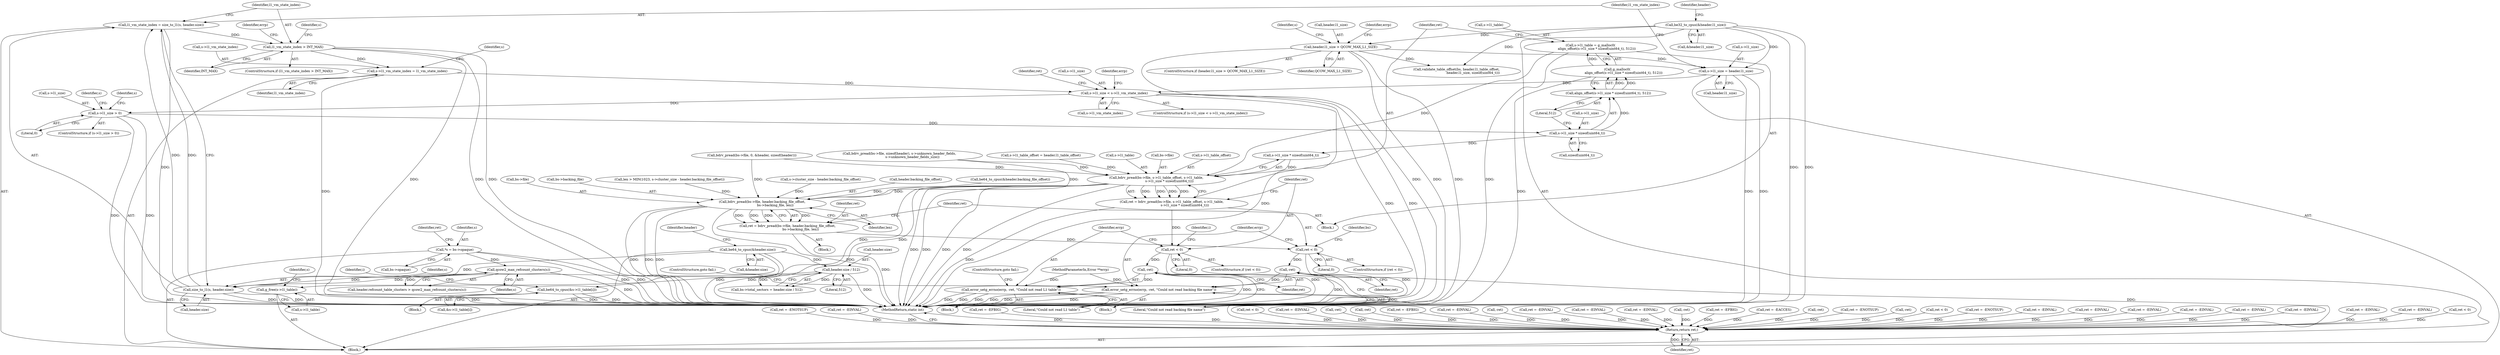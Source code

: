 digraph "0_qemu_6a83f8b5bec6f59e56cc49bd49e4c3f8f805d56f_0@API" {
"1000909" [label="(Call,s->l1_table = g_malloc0(\n            align_offset(s->l1_size * sizeof(uint64_t), 512)))"];
"1000913" [label="(Call,g_malloc0(\n            align_offset(s->l1_size * sizeof(uint64_t), 512)))"];
"1000914" [label="(Call,align_offset(s->l1_size * sizeof(uint64_t), 512))"];
"1000915" [label="(Call,s->l1_size * sizeof(uint64_t))"];
"1000903" [label="(Call,s->l1_size > 0)"];
"1000858" [label="(Call,s->l1_size < s->l1_vm_state_index)"];
"1000825" [label="(Call,s->l1_size = header.l1_size)"];
"1000806" [label="(Call,header.l1_size > QCOW_MAX_L1_SIZE)"];
"1000213" [label="(Call,be32_to_cpus(&header.l1_size))"];
"1000852" [label="(Call,s->l1_vm_state_index = l1_vm_state_index)"];
"1000840" [label="(Call,l1_vm_state_index > INT_MAX)"];
"1000832" [label="(Call,l1_vm_state_index = size_to_l1(s, header.size))"];
"1000834" [label="(Call,size_to_l1(s, header.size))"];
"1000737" [label="(Call,qcow2_max_refcount_clusters(s))"];
"1000127" [label="(Call,*s = bs->opaque)"];
"1000193" [label="(Call,be64_to_cpus(&header.size))"];
"1000681" [label="(Call,header.size / 512)"];
"1000924" [label="(Call,bdrv_pread(bs->file, s->l1_table_offset, s->l1_table,\n                         s->l1_size * sizeof(uint64_t)))"];
"1000922" [label="(Call,ret = bdrv_pread(bs->file, s->l1_table_offset, s->l1_table,\n                         s->l1_size * sizeof(uint64_t)))"];
"1000941" [label="(Call,ret < 0)"];
"1000947" [label="(Call,-ret)"];
"1000945" [label="(Call,error_setg_errno(errp, -ret, \"Could not read L1 table\"))"];
"1001480" [label="(Return,return ret;)"];
"1000963" [label="(Call,be64_to_cpus(&s->l1_table[i]))"];
"1001095" [label="(Call,bdrv_pread(bs->file, header.backing_file_offset,\n                         bs->backing_file, len))"];
"1001093" [label="(Call,ret = bdrv_pread(bs->file, header.backing_file_offset,\n                         bs->backing_file, len))"];
"1001107" [label="(Call,ret < 0)"];
"1001113" [label="(Call,-ret)"];
"1001111" [label="(Call,error_setg_errno(errp, -ret, \"Could not read backing file name\"))"];
"1001443" [label="(Call,g_free(s->l1_table))"];
"1000923" [label="(Identifier,ret)"];
"1000904" [label="(Call,s->l1_size)"];
"1000913" [label="(Call,g_malloc0(\n            align_offset(s->l1_size * sizeof(uint64_t), 512)))"];
"1000858" [label="(Call,s->l1_size < s->l1_vm_state_index)"];
"1000129" [label="(Call,bs->opaque)"];
"1000941" [label="(Call,ret < 0)"];
"1000856" [label="(Identifier,l1_vm_state_index)"];
"1001449" [label="(Identifier,s)"];
"1001088" [label="(Call,ret = -EINVAL)"];
"1001480" [label="(Return,return ret;)"];
"1000422" [label="(Call,ret = -EINVAL)"];
"1000943" [label="(Literal,0)"];
"1001482" [label="(MethodReturn,static int)"];
"1000836" [label="(Call,header.size)"];
"1000972" [label="(Identifier,s)"];
"1000201" [label="(Identifier,header)"];
"1000895" [label="(Call,s->l1_table_offset = header.l1_table_offset)"];
"1001443" [label="(Call,g_free(s->l1_table))"];
"1000738" [label="(Identifier,s)"];
"1000911" [label="(Identifier,s)"];
"1000934" [label="(Call,s->l1_size * sizeof(uint64_t))"];
"1000916" [label="(Call,s->l1_size)"];
"1000907" [label="(Literal,0)"];
"1000124" [label="(MethodParameterIn,Error **errp)"];
"1000128" [label="(Identifier,s)"];
"1000797" [label="(Call,ret < 0)"];
"1000612" [label="(Call,ret = -ENOTSUP)"];
"1000931" [label="(Call,s->l1_table)"];
"1000743" [label="(Call,ret = -EINVAL)"];
"1000677" [label="(Call,bs->total_sectors = header.size / 512)"];
"1001099" [label="(Call,header.backing_file_offset)"];
"1000840" [label="(Call,l1_vm_state_index > INT_MAX)"];
"1000820" [label="(Call,ret = -EFBIG)"];
"1000948" [label="(Identifier,ret)"];
"1000761" [label="(Call,ret < 0)"];
"1001109" [label="(Literal,0)"];
"1001115" [label="(Literal,\"Could not read backing file name\")"];
"1001105" [label="(Identifier,len)"];
"1001253" [label="(Call,ret = -EINVAL)"];
"1000193" [label="(Call,be64_to_cpus(&header.size))"];
"1000902" [label="(ControlStructure,if (s->l1_size > 0))"];
"1000925" [label="(Call,bs->file)"];
"1001149" [label="(Call,-ret)"];
"1001066" [label="(Block,)"];
"1001107" [label="(Call,ret < 0)"];
"1000169" [label="(Call,-ret)"];
"1000813" [label="(Identifier,errp)"];
"1000681" [label="(Call,header.size / 512)"];
"1000125" [label="(Block,)"];
"1000928" [label="(Call,s->l1_table_offset)"];
"1000847" [label="(Call,ret = -EFBIG)"];
"1000637" [label="(Call,ret = -EINVAL)"];
"1001027" [label="(Call,-ret)"];
"1000949" [label="(Literal,\"Could not read L1 table\")"];
"1001055" [label="(Call,ret = -EINVAL)"];
"1000867" [label="(Identifier,errp)"];
"1000827" [label="(Identifier,s)"];
"1000947" [label="(Call,-ret)"];
"1000807" [label="(Call,header.l1_size)"];
"1000842" [label="(Identifier,INT_MAX)"];
"1000875" [label="(Identifier,ret)"];
"1000961" [label="(Identifier,i)"];
"1000248" [label="(Call,ret = -EINVAL)"];
"1001116" [label="(ControlStructure,goto fail;)"];
"1000136" [label="(Identifier,ret)"];
"1000839" [label="(ControlStructure,if (l1_vm_state_index > INT_MAX))"];
"1000869" [label="(Call,ret = -EINVAL)"];
"1001108" [label="(Identifier,ret)"];
"1000963" [label="(Call,be64_to_cpus(&s->l1_table[i]))"];
"1000942" [label="(Identifier,ret)"];
"1000737" [label="(Call,qcow2_max_refcount_clusters(s))"];
"1001095" [label="(Call,bdrv_pread(bs->file, header.backing_file_offset,\n                         bs->backing_file, len))"];
"1000194" [label="(Call,&header.size)"];
"1001481" [label="(Identifier,ret)"];
"1001229" [label="(Call,-ret)"];
"1000214" [label="(Call,&header.l1_size)"];
"1001444" [label="(Call,s->l1_table)"];
"1000682" [label="(Call,header.size)"];
"1000826" [label="(Call,s->l1_size)"];
"1000834" [label="(Call,size_to_l1(s, header.size))"];
"1000183" [label="(Call,be64_to_cpus(&header.backing_file_offset))"];
"1000962" [label="(Block,)"];
"1000953" [label="(Identifier,i)"];
"1000946" [label="(Identifier,errp)"];
"1000835" [label="(Identifier,s)"];
"1000944" [label="(Block,)"];
"1000876" [label="(Call,validate_table_offset(bs, header.l1_table_offset,\n                                header.l1_size, sizeof(uint64_t)))"];
"1000860" [label="(Identifier,s)"];
"1000815" [label="(Call,ret = -EFBIG)"];
"1000591" [label="(Call,ret = -EACCES)"];
"1001111" [label="(Call,error_setg_errno(errp, -ret, \"Could not read backing file name\"))"];
"1001114" [label="(Identifier,ret)"];
"1001184" [label="(Call,-ret)"];
"1000805" [label="(ControlStructure,if (header.l1_size > QCOW_MAX_L1_SIZE))"];
"1000273" [label="(Call,ret = -ENOTSUP)"];
"1001106" [label="(ControlStructure,if (ret < 0))"];
"1000852" [label="(Call,s->l1_vm_state_index = l1_vm_state_index)"];
"1000964" [label="(Call,&s->l1_table[i])"];
"1001113" [label="(Call,-ret)"];
"1000832" [label="(Call,l1_vm_state_index = size_to_l1(s, header.size))"];
"1001096" [label="(Call,bs->file)"];
"1000853" [label="(Call,s->l1_vm_state_index)"];
"1000841" [label="(Identifier,l1_vm_state_index)"];
"1000474" [label="(Call,-ret)"];
"1001120" [label="(Identifier,bs)"];
"1000854" [label="(Identifier,s)"];
"1001110" [label="(Block,)"];
"1000127" [label="(Call,*s = bs->opaque)"];
"1000833" [label="(Identifier,l1_vm_state_index)"];
"1000733" [label="(Call,header.refcount_table_clusters > qcow2_max_refcount_clusters(s))"];
"1000153" [label="(Call,bdrv_pread(bs->file, 0, &header, sizeof(header)))"];
"1000914" [label="(Call,align_offset(s->l1_size * sizeof(uint64_t), 512))"];
"1000221" [label="(Identifier,header)"];
"1000862" [label="(Call,s->l1_vm_state_index)"];
"1001102" [label="(Call,bs->backing_file)"];
"1000859" [label="(Call,s->l1_size)"];
"1001093" [label="(Call,ret = bdrv_pread(bs->file, header.backing_file_offset,\n                         bs->backing_file, len))"];
"1000213" [label="(Call,be32_to_cpus(&header.l1_size))"];
"1000685" [label="(Literal,512)"];
"1001073" [label="(Call,len > MIN(1023, s->cluster_size - header.backing_file_offset))"];
"1000924" [label="(Call,bdrv_pread(bs->file, s->l1_table_offset, s->l1_table,\n                         s->l1_size * sizeof(uint64_t)))"];
"1000945" [label="(Call,error_setg_errno(errp, -ret, \"Could not read L1 table\"))"];
"1001112" [label="(Identifier,errp)"];
"1000915" [label="(Call,s->l1_size * sizeof(uint64_t))"];
"1000455" [label="(Call,bdrv_pread(bs->file, sizeof(header), s->unknown_header_fields,\n                         s->unknown_header_fields_size))"];
"1000919" [label="(Call,sizeof(uint64_t))"];
"1001094" [label="(Identifier,ret)"];
"1000921" [label="(Literal,512)"];
"1000845" [label="(Identifier,errp)"];
"1000910" [label="(Call,s->l1_table)"];
"1001077" [label="(Call,s->cluster_size - header.backing_file_offset)"];
"1000829" [label="(Call,header.l1_size)"];
"1000810" [label="(Identifier,QCOW_MAX_L1_SIZE)"];
"1000940" [label="(ControlStructure,if (ret < 0))"];
"1000887" [label="(Call,ret < 0)"];
"1000806" [label="(Call,header.l1_size > QCOW_MAX_L1_SIZE)"];
"1000564" [label="(Call,ret = -ENOTSUP)"];
"1001364" [label="(Call,ret = -EINVAL)"];
"1000779" [label="(Call,ret = -EINVAL)"];
"1000908" [label="(Block,)"];
"1000922" [label="(Call,ret = bdrv_pread(bs->file, s->l1_table_offset, s->l1_table,\n                         s->l1_size * sizeof(uint64_t)))"];
"1000490" [label="(Call,ret = -EINVAL)"];
"1000304" [label="(Call,ret = -EINVAL)"];
"1000909" [label="(Call,s->l1_table = g_malloc0(\n            align_offset(s->l1_size * sizeof(uint64_t), 512)))"];
"1000903" [label="(Call,s->l1_size > 0)"];
"1000405" [label="(Call,ret = -EINVAL)"];
"1000950" [label="(ControlStructure,goto fail;)"];
"1000857" [label="(ControlStructure,if (s->l1_size < s->l1_vm_state_index))"];
"1001416" [label="(Call,ret = -EINVAL)"];
"1000825" [label="(Call,s->l1_size = header.l1_size)"];
"1000909" -> "1000908"  [label="AST: "];
"1000909" -> "1000913"  [label="CFG: "];
"1000910" -> "1000909"  [label="AST: "];
"1000913" -> "1000909"  [label="AST: "];
"1000923" -> "1000909"  [label="CFG: "];
"1000909" -> "1001482"  [label="DDG: "];
"1000913" -> "1000909"  [label="DDG: "];
"1000909" -> "1000924"  [label="DDG: "];
"1000913" -> "1000914"  [label="CFG: "];
"1000914" -> "1000913"  [label="AST: "];
"1000913" -> "1001482"  [label="DDG: "];
"1000914" -> "1000913"  [label="DDG: "];
"1000914" -> "1000913"  [label="DDG: "];
"1000914" -> "1000921"  [label="CFG: "];
"1000915" -> "1000914"  [label="AST: "];
"1000921" -> "1000914"  [label="AST: "];
"1000915" -> "1000914"  [label="DDG: "];
"1000915" -> "1000919"  [label="CFG: "];
"1000916" -> "1000915"  [label="AST: "];
"1000919" -> "1000915"  [label="AST: "];
"1000921" -> "1000915"  [label="CFG: "];
"1000903" -> "1000915"  [label="DDG: "];
"1000915" -> "1000934"  [label="DDG: "];
"1000903" -> "1000902"  [label="AST: "];
"1000903" -> "1000907"  [label="CFG: "];
"1000904" -> "1000903"  [label="AST: "];
"1000907" -> "1000903"  [label="AST: "];
"1000911" -> "1000903"  [label="CFG: "];
"1000972" -> "1000903"  [label="CFG: "];
"1000903" -> "1001482"  [label="DDG: "];
"1000903" -> "1001482"  [label="DDG: "];
"1000858" -> "1000903"  [label="DDG: "];
"1000858" -> "1000857"  [label="AST: "];
"1000858" -> "1000862"  [label="CFG: "];
"1000859" -> "1000858"  [label="AST: "];
"1000862" -> "1000858"  [label="AST: "];
"1000867" -> "1000858"  [label="CFG: "];
"1000875" -> "1000858"  [label="CFG: "];
"1000858" -> "1001482"  [label="DDG: "];
"1000858" -> "1001482"  [label="DDG: "];
"1000858" -> "1001482"  [label="DDG: "];
"1000825" -> "1000858"  [label="DDG: "];
"1000852" -> "1000858"  [label="DDG: "];
"1000825" -> "1000125"  [label="AST: "];
"1000825" -> "1000829"  [label="CFG: "];
"1000826" -> "1000825"  [label="AST: "];
"1000829" -> "1000825"  [label="AST: "];
"1000833" -> "1000825"  [label="CFG: "];
"1000825" -> "1001482"  [label="DDG: "];
"1000825" -> "1001482"  [label="DDG: "];
"1000806" -> "1000825"  [label="DDG: "];
"1000213" -> "1000825"  [label="DDG: "];
"1000806" -> "1000805"  [label="AST: "];
"1000806" -> "1000810"  [label="CFG: "];
"1000807" -> "1000806"  [label="AST: "];
"1000810" -> "1000806"  [label="AST: "];
"1000813" -> "1000806"  [label="CFG: "];
"1000827" -> "1000806"  [label="CFG: "];
"1000806" -> "1001482"  [label="DDG: "];
"1000806" -> "1001482"  [label="DDG: "];
"1000806" -> "1001482"  [label="DDG: "];
"1000213" -> "1000806"  [label="DDG: "];
"1000806" -> "1000876"  [label="DDG: "];
"1000213" -> "1000125"  [label="AST: "];
"1000213" -> "1000214"  [label="CFG: "];
"1000214" -> "1000213"  [label="AST: "];
"1000221" -> "1000213"  [label="CFG: "];
"1000213" -> "1001482"  [label="DDG: "];
"1000213" -> "1001482"  [label="DDG: "];
"1000213" -> "1000876"  [label="DDG: "];
"1000852" -> "1000125"  [label="AST: "];
"1000852" -> "1000856"  [label="CFG: "];
"1000853" -> "1000852"  [label="AST: "];
"1000856" -> "1000852"  [label="AST: "];
"1000860" -> "1000852"  [label="CFG: "];
"1000852" -> "1001482"  [label="DDG: "];
"1000840" -> "1000852"  [label="DDG: "];
"1000840" -> "1000839"  [label="AST: "];
"1000840" -> "1000842"  [label="CFG: "];
"1000841" -> "1000840"  [label="AST: "];
"1000842" -> "1000840"  [label="AST: "];
"1000845" -> "1000840"  [label="CFG: "];
"1000854" -> "1000840"  [label="CFG: "];
"1000840" -> "1001482"  [label="DDG: "];
"1000840" -> "1001482"  [label="DDG: "];
"1000840" -> "1001482"  [label="DDG: "];
"1000832" -> "1000840"  [label="DDG: "];
"1000832" -> "1000125"  [label="AST: "];
"1000832" -> "1000834"  [label="CFG: "];
"1000833" -> "1000832"  [label="AST: "];
"1000834" -> "1000832"  [label="AST: "];
"1000841" -> "1000832"  [label="CFG: "];
"1000832" -> "1001482"  [label="DDG: "];
"1000834" -> "1000832"  [label="DDG: "];
"1000834" -> "1000832"  [label="DDG: "];
"1000834" -> "1000836"  [label="CFG: "];
"1000835" -> "1000834"  [label="AST: "];
"1000836" -> "1000834"  [label="AST: "];
"1000834" -> "1001482"  [label="DDG: "];
"1000834" -> "1001482"  [label="DDG: "];
"1000737" -> "1000834"  [label="DDG: "];
"1000193" -> "1000834"  [label="DDG: "];
"1000681" -> "1000834"  [label="DDG: "];
"1000737" -> "1000733"  [label="AST: "];
"1000737" -> "1000738"  [label="CFG: "];
"1000738" -> "1000737"  [label="AST: "];
"1000733" -> "1000737"  [label="CFG: "];
"1000737" -> "1001482"  [label="DDG: "];
"1000737" -> "1000733"  [label="DDG: "];
"1000127" -> "1000737"  [label="DDG: "];
"1000127" -> "1000125"  [label="AST: "];
"1000127" -> "1000129"  [label="CFG: "];
"1000128" -> "1000127"  [label="AST: "];
"1000129" -> "1000127"  [label="AST: "];
"1000136" -> "1000127"  [label="CFG: "];
"1000127" -> "1001482"  [label="DDG: "];
"1000127" -> "1001482"  [label="DDG: "];
"1000193" -> "1000125"  [label="AST: "];
"1000193" -> "1000194"  [label="CFG: "];
"1000194" -> "1000193"  [label="AST: "];
"1000201" -> "1000193"  [label="CFG: "];
"1000193" -> "1001482"  [label="DDG: "];
"1000193" -> "1001482"  [label="DDG: "];
"1000193" -> "1000681"  [label="DDG: "];
"1000681" -> "1000677"  [label="AST: "];
"1000681" -> "1000685"  [label="CFG: "];
"1000682" -> "1000681"  [label="AST: "];
"1000685" -> "1000681"  [label="AST: "];
"1000677" -> "1000681"  [label="CFG: "];
"1000681" -> "1001482"  [label="DDG: "];
"1000681" -> "1000677"  [label="DDG: "];
"1000681" -> "1000677"  [label="DDG: "];
"1000924" -> "1000922"  [label="AST: "];
"1000924" -> "1000934"  [label="CFG: "];
"1000925" -> "1000924"  [label="AST: "];
"1000928" -> "1000924"  [label="AST: "];
"1000931" -> "1000924"  [label="AST: "];
"1000934" -> "1000924"  [label="AST: "];
"1000922" -> "1000924"  [label="CFG: "];
"1000924" -> "1001482"  [label="DDG: "];
"1000924" -> "1001482"  [label="DDG: "];
"1000924" -> "1001482"  [label="DDG: "];
"1000924" -> "1001482"  [label="DDG: "];
"1000924" -> "1000922"  [label="DDG: "];
"1000924" -> "1000922"  [label="DDG: "];
"1000924" -> "1000922"  [label="DDG: "];
"1000924" -> "1000922"  [label="DDG: "];
"1000153" -> "1000924"  [label="DDG: "];
"1000455" -> "1000924"  [label="DDG: "];
"1000895" -> "1000924"  [label="DDG: "];
"1000934" -> "1000924"  [label="DDG: "];
"1000924" -> "1000963"  [label="DDG: "];
"1000924" -> "1001095"  [label="DDG: "];
"1000924" -> "1001443"  [label="DDG: "];
"1000922" -> "1000908"  [label="AST: "];
"1000923" -> "1000922"  [label="AST: "];
"1000942" -> "1000922"  [label="CFG: "];
"1000922" -> "1001482"  [label="DDG: "];
"1000922" -> "1000941"  [label="DDG: "];
"1000941" -> "1000940"  [label="AST: "];
"1000941" -> "1000943"  [label="CFG: "];
"1000942" -> "1000941"  [label="AST: "];
"1000943" -> "1000941"  [label="AST: "];
"1000946" -> "1000941"  [label="CFG: "];
"1000953" -> "1000941"  [label="CFG: "];
"1000941" -> "1001482"  [label="DDG: "];
"1000941" -> "1000947"  [label="DDG: "];
"1000947" -> "1000945"  [label="AST: "];
"1000947" -> "1000948"  [label="CFG: "];
"1000948" -> "1000947"  [label="AST: "];
"1000949" -> "1000947"  [label="CFG: "];
"1000947" -> "1001482"  [label="DDG: "];
"1000947" -> "1000945"  [label="DDG: "];
"1000947" -> "1001480"  [label="DDG: "];
"1000945" -> "1000944"  [label="AST: "];
"1000945" -> "1000949"  [label="CFG: "];
"1000946" -> "1000945"  [label="AST: "];
"1000949" -> "1000945"  [label="AST: "];
"1000950" -> "1000945"  [label="CFG: "];
"1000945" -> "1001482"  [label="DDG: "];
"1000945" -> "1001482"  [label="DDG: "];
"1000945" -> "1001482"  [label="DDG: "];
"1000124" -> "1000945"  [label="DDG: "];
"1001480" -> "1000125"  [label="AST: "];
"1001480" -> "1001481"  [label="CFG: "];
"1001481" -> "1001480"  [label="AST: "];
"1001482" -> "1001480"  [label="CFG: "];
"1001480" -> "1001482"  [label="DDG: "];
"1001481" -> "1001480"  [label="DDG: "];
"1000637" -> "1001480"  [label="DDG: "];
"1000815" -> "1001480"  [label="DDG: "];
"1000761" -> "1001480"  [label="DDG: "];
"1001184" -> "1001480"  [label="DDG: "];
"1001416" -> "1001480"  [label="DDG: "];
"1001027" -> "1001480"  [label="DDG: "];
"1000273" -> "1001480"  [label="DDG: "];
"1000474" -> "1001480"  [label="DDG: "];
"1001364" -> "1001480"  [label="DDG: "];
"1000405" -> "1001480"  [label="DDG: "];
"1000169" -> "1001480"  [label="DDG: "];
"1000248" -> "1001480"  [label="DDG: "];
"1000820" -> "1001480"  [label="DDG: "];
"1000779" -> "1001480"  [label="DDG: "];
"1001113" -> "1001480"  [label="DDG: "];
"1000612" -> "1001480"  [label="DDG: "];
"1001055" -> "1001480"  [label="DDG: "];
"1000869" -> "1001480"  [label="DDG: "];
"1000743" -> "1001480"  [label="DDG: "];
"1000304" -> "1001480"  [label="DDG: "];
"1001229" -> "1001480"  [label="DDG: "];
"1000591" -> "1001480"  [label="DDG: "];
"1001253" -> "1001480"  [label="DDG: "];
"1000422" -> "1001480"  [label="DDG: "];
"1001149" -> "1001480"  [label="DDG: "];
"1001088" -> "1001480"  [label="DDG: "];
"1000490" -> "1001480"  [label="DDG: "];
"1000564" -> "1001480"  [label="DDG: "];
"1000847" -> "1001480"  [label="DDG: "];
"1000797" -> "1001480"  [label="DDG: "];
"1000887" -> "1001480"  [label="DDG: "];
"1000963" -> "1000962"  [label="AST: "];
"1000963" -> "1000964"  [label="CFG: "];
"1000964" -> "1000963"  [label="AST: "];
"1000961" -> "1000963"  [label="CFG: "];
"1000963" -> "1001482"  [label="DDG: "];
"1000963" -> "1001482"  [label="DDG: "];
"1001095" -> "1001093"  [label="AST: "];
"1001095" -> "1001105"  [label="CFG: "];
"1001096" -> "1001095"  [label="AST: "];
"1001099" -> "1001095"  [label="AST: "];
"1001102" -> "1001095"  [label="AST: "];
"1001105" -> "1001095"  [label="AST: "];
"1001093" -> "1001095"  [label="CFG: "];
"1001095" -> "1001482"  [label="DDG: "];
"1001095" -> "1001482"  [label="DDG: "];
"1001095" -> "1001482"  [label="DDG: "];
"1001095" -> "1001482"  [label="DDG: "];
"1001095" -> "1001093"  [label="DDG: "];
"1001095" -> "1001093"  [label="DDG: "];
"1001095" -> "1001093"  [label="DDG: "];
"1001095" -> "1001093"  [label="DDG: "];
"1000153" -> "1001095"  [label="DDG: "];
"1000455" -> "1001095"  [label="DDG: "];
"1000183" -> "1001095"  [label="DDG: "];
"1001077" -> "1001095"  [label="DDG: "];
"1001073" -> "1001095"  [label="DDG: "];
"1001093" -> "1001066"  [label="AST: "];
"1001094" -> "1001093"  [label="AST: "];
"1001108" -> "1001093"  [label="CFG: "];
"1001093" -> "1001482"  [label="DDG: "];
"1001093" -> "1001107"  [label="DDG: "];
"1001107" -> "1001106"  [label="AST: "];
"1001107" -> "1001109"  [label="CFG: "];
"1001108" -> "1001107"  [label="AST: "];
"1001109" -> "1001107"  [label="AST: "];
"1001112" -> "1001107"  [label="CFG: "];
"1001120" -> "1001107"  [label="CFG: "];
"1001107" -> "1001482"  [label="DDG: "];
"1001107" -> "1001113"  [label="DDG: "];
"1001113" -> "1001111"  [label="AST: "];
"1001113" -> "1001114"  [label="CFG: "];
"1001114" -> "1001113"  [label="AST: "];
"1001115" -> "1001113"  [label="CFG: "];
"1001113" -> "1001482"  [label="DDG: "];
"1001113" -> "1001111"  [label="DDG: "];
"1001111" -> "1001110"  [label="AST: "];
"1001111" -> "1001115"  [label="CFG: "];
"1001112" -> "1001111"  [label="AST: "];
"1001115" -> "1001111"  [label="AST: "];
"1001116" -> "1001111"  [label="CFG: "];
"1001111" -> "1001482"  [label="DDG: "];
"1001111" -> "1001482"  [label="DDG: "];
"1001111" -> "1001482"  [label="DDG: "];
"1000124" -> "1001111"  [label="DDG: "];
"1001443" -> "1000125"  [label="AST: "];
"1001443" -> "1001444"  [label="CFG: "];
"1001444" -> "1001443"  [label="AST: "];
"1001449" -> "1001443"  [label="CFG: "];
"1001443" -> "1001482"  [label="DDG: "];
}
